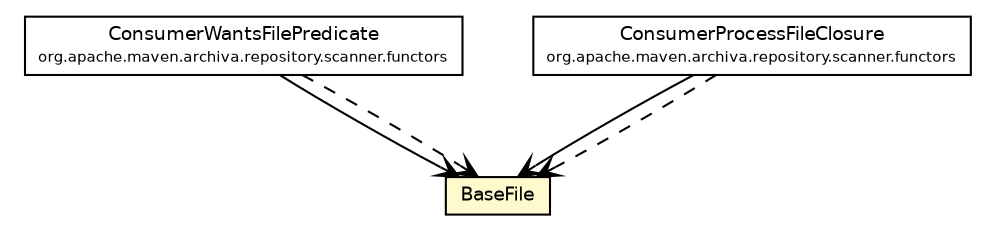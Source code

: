 #!/usr/local/bin/dot
#
# Class diagram 
# Generated by UmlGraph version 4.6 (http://www.spinellis.gr/sw/umlgraph)
#

digraph G {
	edge [fontname="Helvetica",fontsize=10,labelfontname="Helvetica",labelfontsize=10];
	node [fontname="Helvetica",fontsize=10,shape=plaintext];
	// org.apache.maven.archiva.common.utils.BaseFile
	c29516 [label=<<table border="0" cellborder="1" cellspacing="0" cellpadding="2" port="p" bgcolor="lemonChiffon" href="./BaseFile.html">
		<tr><td><table border="0" cellspacing="0" cellpadding="1">
			<tr><td> BaseFile </td></tr>
		</table></td></tr>
		</table>>, fontname="Helvetica", fontcolor="black", fontsize=9.0];
	// org.apache.maven.archiva.repository.scanner.functors.ConsumerWantsFilePredicate
	c29641 [label=<<table border="0" cellborder="1" cellspacing="0" cellpadding="2" port="p" href="../../repository/scanner/functors/ConsumerWantsFilePredicate.html">
		<tr><td><table border="0" cellspacing="0" cellpadding="1">
			<tr><td> ConsumerWantsFilePredicate </td></tr>
			<tr><td><font point-size="7.0"> org.apache.maven.archiva.repository.scanner.functors </font></td></tr>
		</table></td></tr>
		</table>>, fontname="Helvetica", fontcolor="black", fontsize=9.0];
	// org.apache.maven.archiva.repository.scanner.functors.ConsumerProcessFileClosure
	c29642 [label=<<table border="0" cellborder="1" cellspacing="0" cellpadding="2" port="p" href="../../repository/scanner/functors/ConsumerProcessFileClosure.html">
		<tr><td><table border="0" cellspacing="0" cellpadding="1">
			<tr><td> ConsumerProcessFileClosure </td></tr>
			<tr><td><font point-size="7.0"> org.apache.maven.archiva.repository.scanner.functors </font></td></tr>
		</table></td></tr>
		</table>>, fontname="Helvetica", fontcolor="black", fontsize=9.0];
	// org.apache.maven.archiva.repository.scanner.functors.ConsumerWantsFilePredicate NAVASSOC org.apache.maven.archiva.common.utils.BaseFile
	c29641:p -> c29516:p [taillabel="", label="", headlabel="", fontname="Helvetica", fontcolor="black", fontsize=10.0, color="black", arrowhead=open];
	// org.apache.maven.archiva.repository.scanner.functors.ConsumerProcessFileClosure NAVASSOC org.apache.maven.archiva.common.utils.BaseFile
	c29642:p -> c29516:p [taillabel="", label="", headlabel="", fontname="Helvetica", fontcolor="black", fontsize=10.0, color="black", arrowhead=open];
	// org.apache.maven.archiva.repository.scanner.functors.ConsumerWantsFilePredicate DEPEND org.apache.maven.archiva.common.utils.BaseFile
	c29641:p -> c29516:p [taillabel="", label="", headlabel="", fontname="Helvetica", fontcolor="black", fontsize=10.0, color="black", arrowhead=open, style=dashed];
	// org.apache.maven.archiva.repository.scanner.functors.ConsumerProcessFileClosure DEPEND org.apache.maven.archiva.common.utils.BaseFile
	c29642:p -> c29516:p [taillabel="", label="", headlabel="", fontname="Helvetica", fontcolor="black", fontsize=10.0, color="black", arrowhead=open, style=dashed];
}

